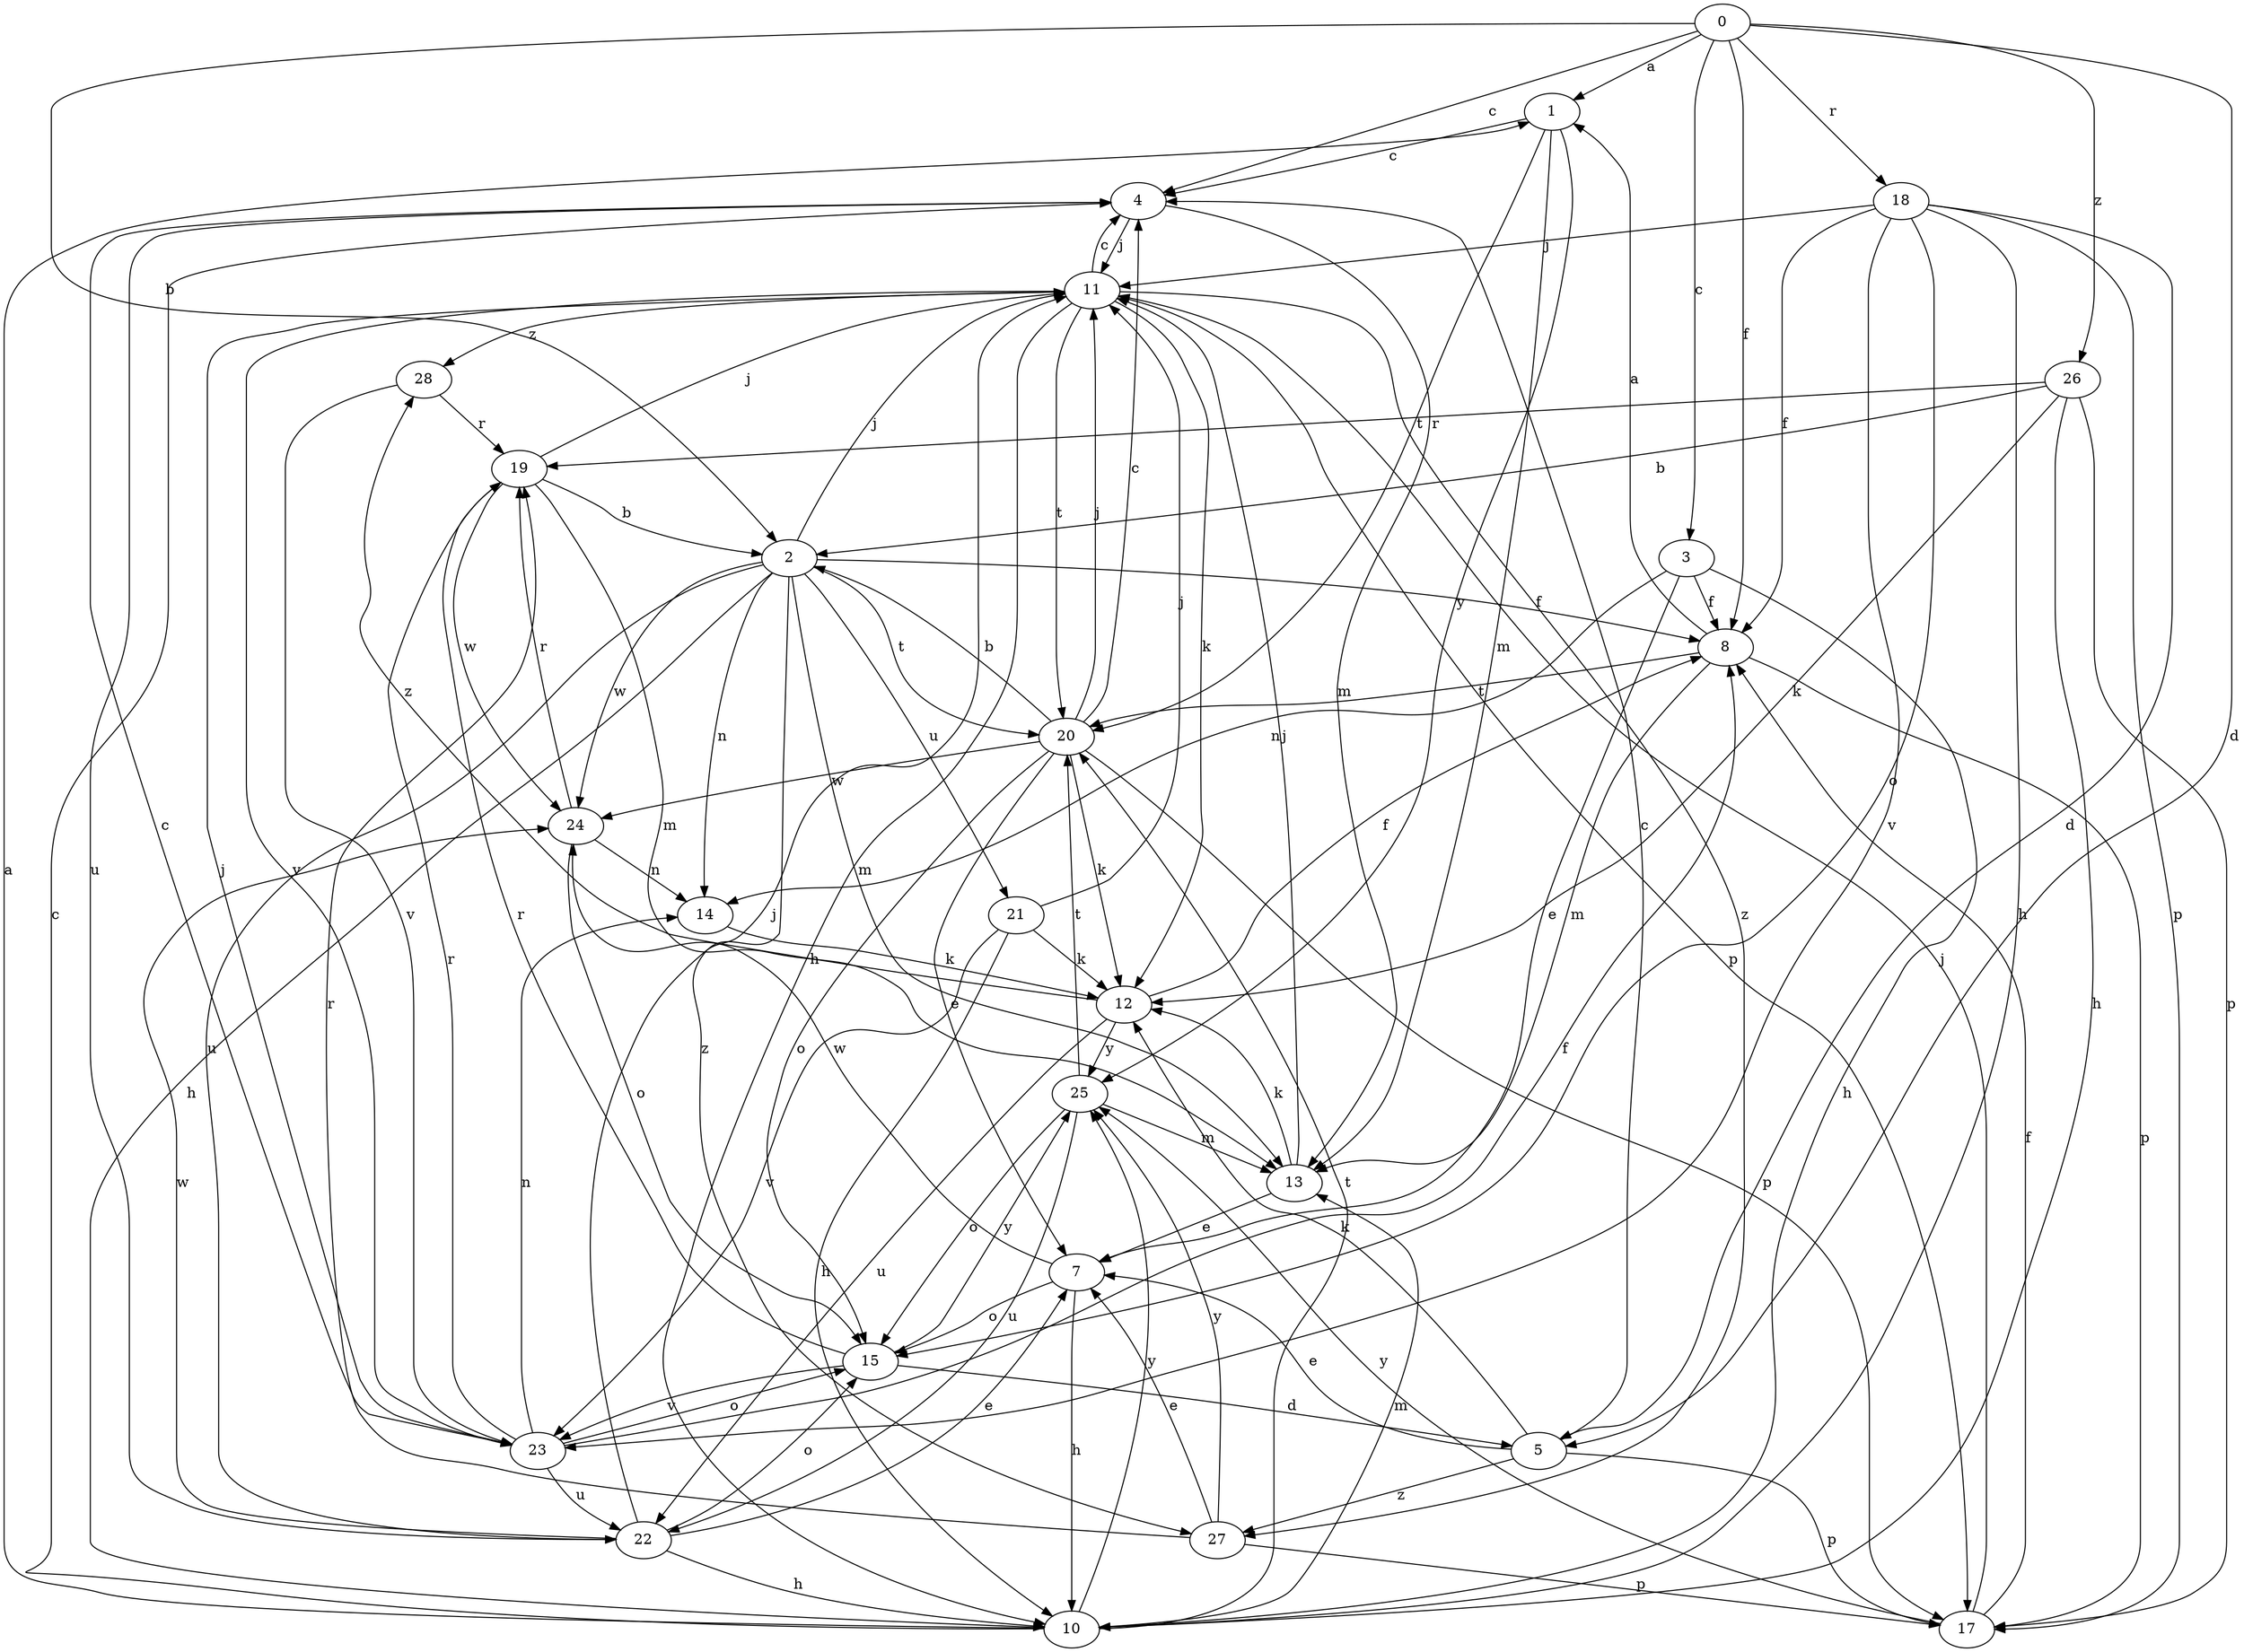 strict digraph  {
0;
1;
2;
3;
4;
5;
7;
8;
10;
11;
12;
13;
14;
15;
17;
18;
19;
20;
21;
22;
23;
24;
25;
26;
27;
28;
0 -> 1  [label=a];
0 -> 2  [label=b];
0 -> 3  [label=c];
0 -> 4  [label=c];
0 -> 5  [label=d];
0 -> 8  [label=f];
0 -> 18  [label=r];
0 -> 26  [label=z];
1 -> 4  [label=c];
1 -> 13  [label=m];
1 -> 20  [label=t];
1 -> 25  [label=y];
2 -> 8  [label=f];
2 -> 10  [label=h];
2 -> 11  [label=j];
2 -> 13  [label=m];
2 -> 14  [label=n];
2 -> 20  [label=t];
2 -> 21  [label=u];
2 -> 22  [label=u];
2 -> 24  [label=w];
2 -> 27  [label=z];
3 -> 7  [label=e];
3 -> 8  [label=f];
3 -> 10  [label=h];
3 -> 14  [label=n];
4 -> 11  [label=j];
4 -> 13  [label=m];
4 -> 22  [label=u];
5 -> 4  [label=c];
5 -> 7  [label=e];
5 -> 12  [label=k];
5 -> 17  [label=p];
5 -> 27  [label=z];
7 -> 10  [label=h];
7 -> 15  [label=o];
7 -> 24  [label=w];
8 -> 1  [label=a];
8 -> 13  [label=m];
8 -> 17  [label=p];
8 -> 20  [label=t];
10 -> 1  [label=a];
10 -> 4  [label=c];
10 -> 13  [label=m];
10 -> 20  [label=t];
10 -> 25  [label=y];
11 -> 4  [label=c];
11 -> 10  [label=h];
11 -> 12  [label=k];
11 -> 17  [label=p];
11 -> 20  [label=t];
11 -> 23  [label=v];
11 -> 27  [label=z];
11 -> 28  [label=z];
12 -> 8  [label=f];
12 -> 22  [label=u];
12 -> 25  [label=y];
12 -> 28  [label=z];
13 -> 7  [label=e];
13 -> 11  [label=j];
13 -> 12  [label=k];
14 -> 12  [label=k];
15 -> 5  [label=d];
15 -> 19  [label=r];
15 -> 23  [label=v];
15 -> 25  [label=y];
17 -> 8  [label=f];
17 -> 11  [label=j];
17 -> 25  [label=y];
18 -> 5  [label=d];
18 -> 8  [label=f];
18 -> 10  [label=h];
18 -> 11  [label=j];
18 -> 15  [label=o];
18 -> 17  [label=p];
18 -> 23  [label=v];
19 -> 2  [label=b];
19 -> 11  [label=j];
19 -> 13  [label=m];
19 -> 24  [label=w];
20 -> 2  [label=b];
20 -> 4  [label=c];
20 -> 7  [label=e];
20 -> 11  [label=j];
20 -> 12  [label=k];
20 -> 15  [label=o];
20 -> 17  [label=p];
20 -> 24  [label=w];
21 -> 10  [label=h];
21 -> 11  [label=j];
21 -> 12  [label=k];
21 -> 23  [label=v];
22 -> 7  [label=e];
22 -> 10  [label=h];
22 -> 11  [label=j];
22 -> 15  [label=o];
22 -> 24  [label=w];
23 -> 4  [label=c];
23 -> 8  [label=f];
23 -> 11  [label=j];
23 -> 14  [label=n];
23 -> 15  [label=o];
23 -> 19  [label=r];
23 -> 22  [label=u];
24 -> 14  [label=n];
24 -> 15  [label=o];
24 -> 19  [label=r];
25 -> 13  [label=m];
25 -> 15  [label=o];
25 -> 20  [label=t];
25 -> 22  [label=u];
26 -> 2  [label=b];
26 -> 10  [label=h];
26 -> 12  [label=k];
26 -> 17  [label=p];
26 -> 19  [label=r];
27 -> 7  [label=e];
27 -> 17  [label=p];
27 -> 19  [label=r];
27 -> 25  [label=y];
28 -> 19  [label=r];
28 -> 23  [label=v];
}
